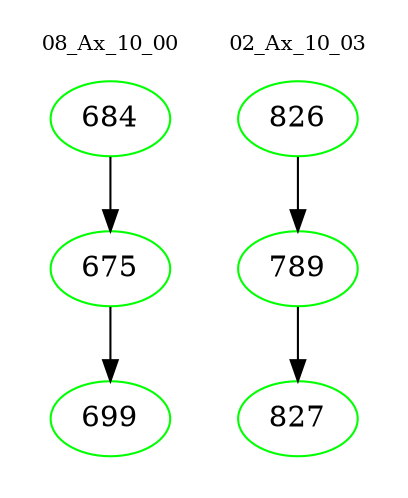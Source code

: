 digraph{
subgraph cluster_0 {
color = white
label = "08_Ax_10_00";
fontsize=10;
T0_684 [label="684", color="green"]
T0_684 -> T0_675 [color="black"]
T0_675 [label="675", color="green"]
T0_675 -> T0_699 [color="black"]
T0_699 [label="699", color="green"]
}
subgraph cluster_1 {
color = white
label = "02_Ax_10_03";
fontsize=10;
T1_826 [label="826", color="green"]
T1_826 -> T1_789 [color="black"]
T1_789 [label="789", color="green"]
T1_789 -> T1_827 [color="black"]
T1_827 [label="827", color="green"]
}
}
